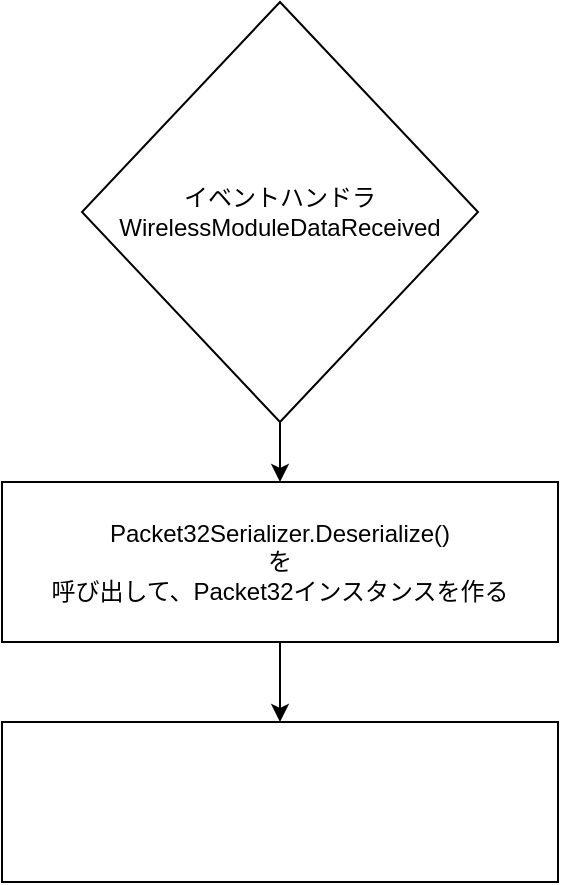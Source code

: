 <mxfile>
    <diagram id="4XC3pZEOHsgIaUIAFfMc" name="ページ1">
        <mxGraphModel dx="646" dy="445" grid="1" gridSize="10" guides="1" tooltips="1" connect="1" arrows="1" fold="1" page="1" pageScale="1" pageWidth="827" pageHeight="1169" math="0" shadow="0">
            <root>
                <mxCell id="0"/>
                <mxCell id="1" parent="0"/>
                <mxCell id="4" value="" style="edgeStyle=none;html=1;" edge="1" parent="1" source="2" target="3">
                    <mxGeometry relative="1" as="geometry"/>
                </mxCell>
                <mxCell id="2" value="イベントハンドラ&lt;br&gt;WirelessModuleDataReceived" style="rhombus;whiteSpace=wrap;html=1;" vertex="1" parent="1">
                    <mxGeometry x="320" width="198" height="210" as="geometry"/>
                </mxCell>
                <mxCell id="6" value="" style="edgeStyle=none;html=1;" edge="1" parent="1" source="3" target="5">
                    <mxGeometry relative="1" as="geometry"/>
                </mxCell>
                <mxCell id="3" value="Packet32Serializer.Deserialize()&lt;br&gt;を&lt;br&gt;呼び出して、Packet32インスタンスを作る" style="whiteSpace=wrap;html=1;" vertex="1" parent="1">
                    <mxGeometry x="280" y="240" width="278" height="80" as="geometry"/>
                </mxCell>
                <mxCell id="5" value="" style="whiteSpace=wrap;html=1;" vertex="1" parent="1">
                    <mxGeometry x="280" y="360" width="278" height="80" as="geometry"/>
                </mxCell>
            </root>
        </mxGraphModel>
    </diagram>
</mxfile>